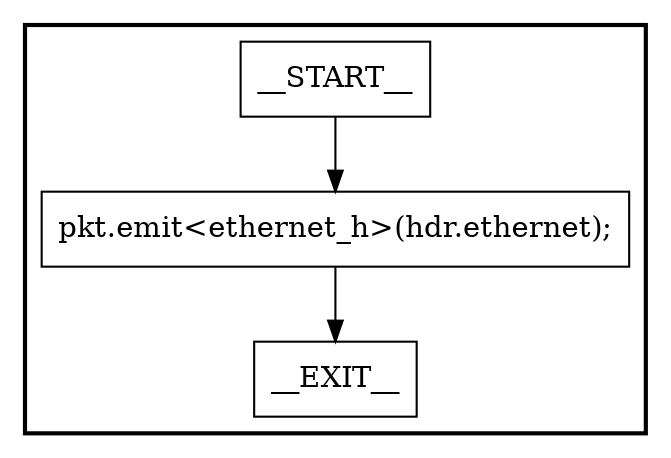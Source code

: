 digraph SwitchIngressDeparser {
subgraph cluster {
graph [
label="", labeljust=r, style=bold];
0[label=__START__, margin="", shape=rectangle, style=solid];
1[label=__EXIT__, margin="", shape=rectangle, style=solid];
2[label="pkt.emit<ethernet_h>(hdr.ethernet);", margin="", shape=rectangle, style=solid];
0 -> 2[label=""];
2 -> 1[label=""];
}
}
